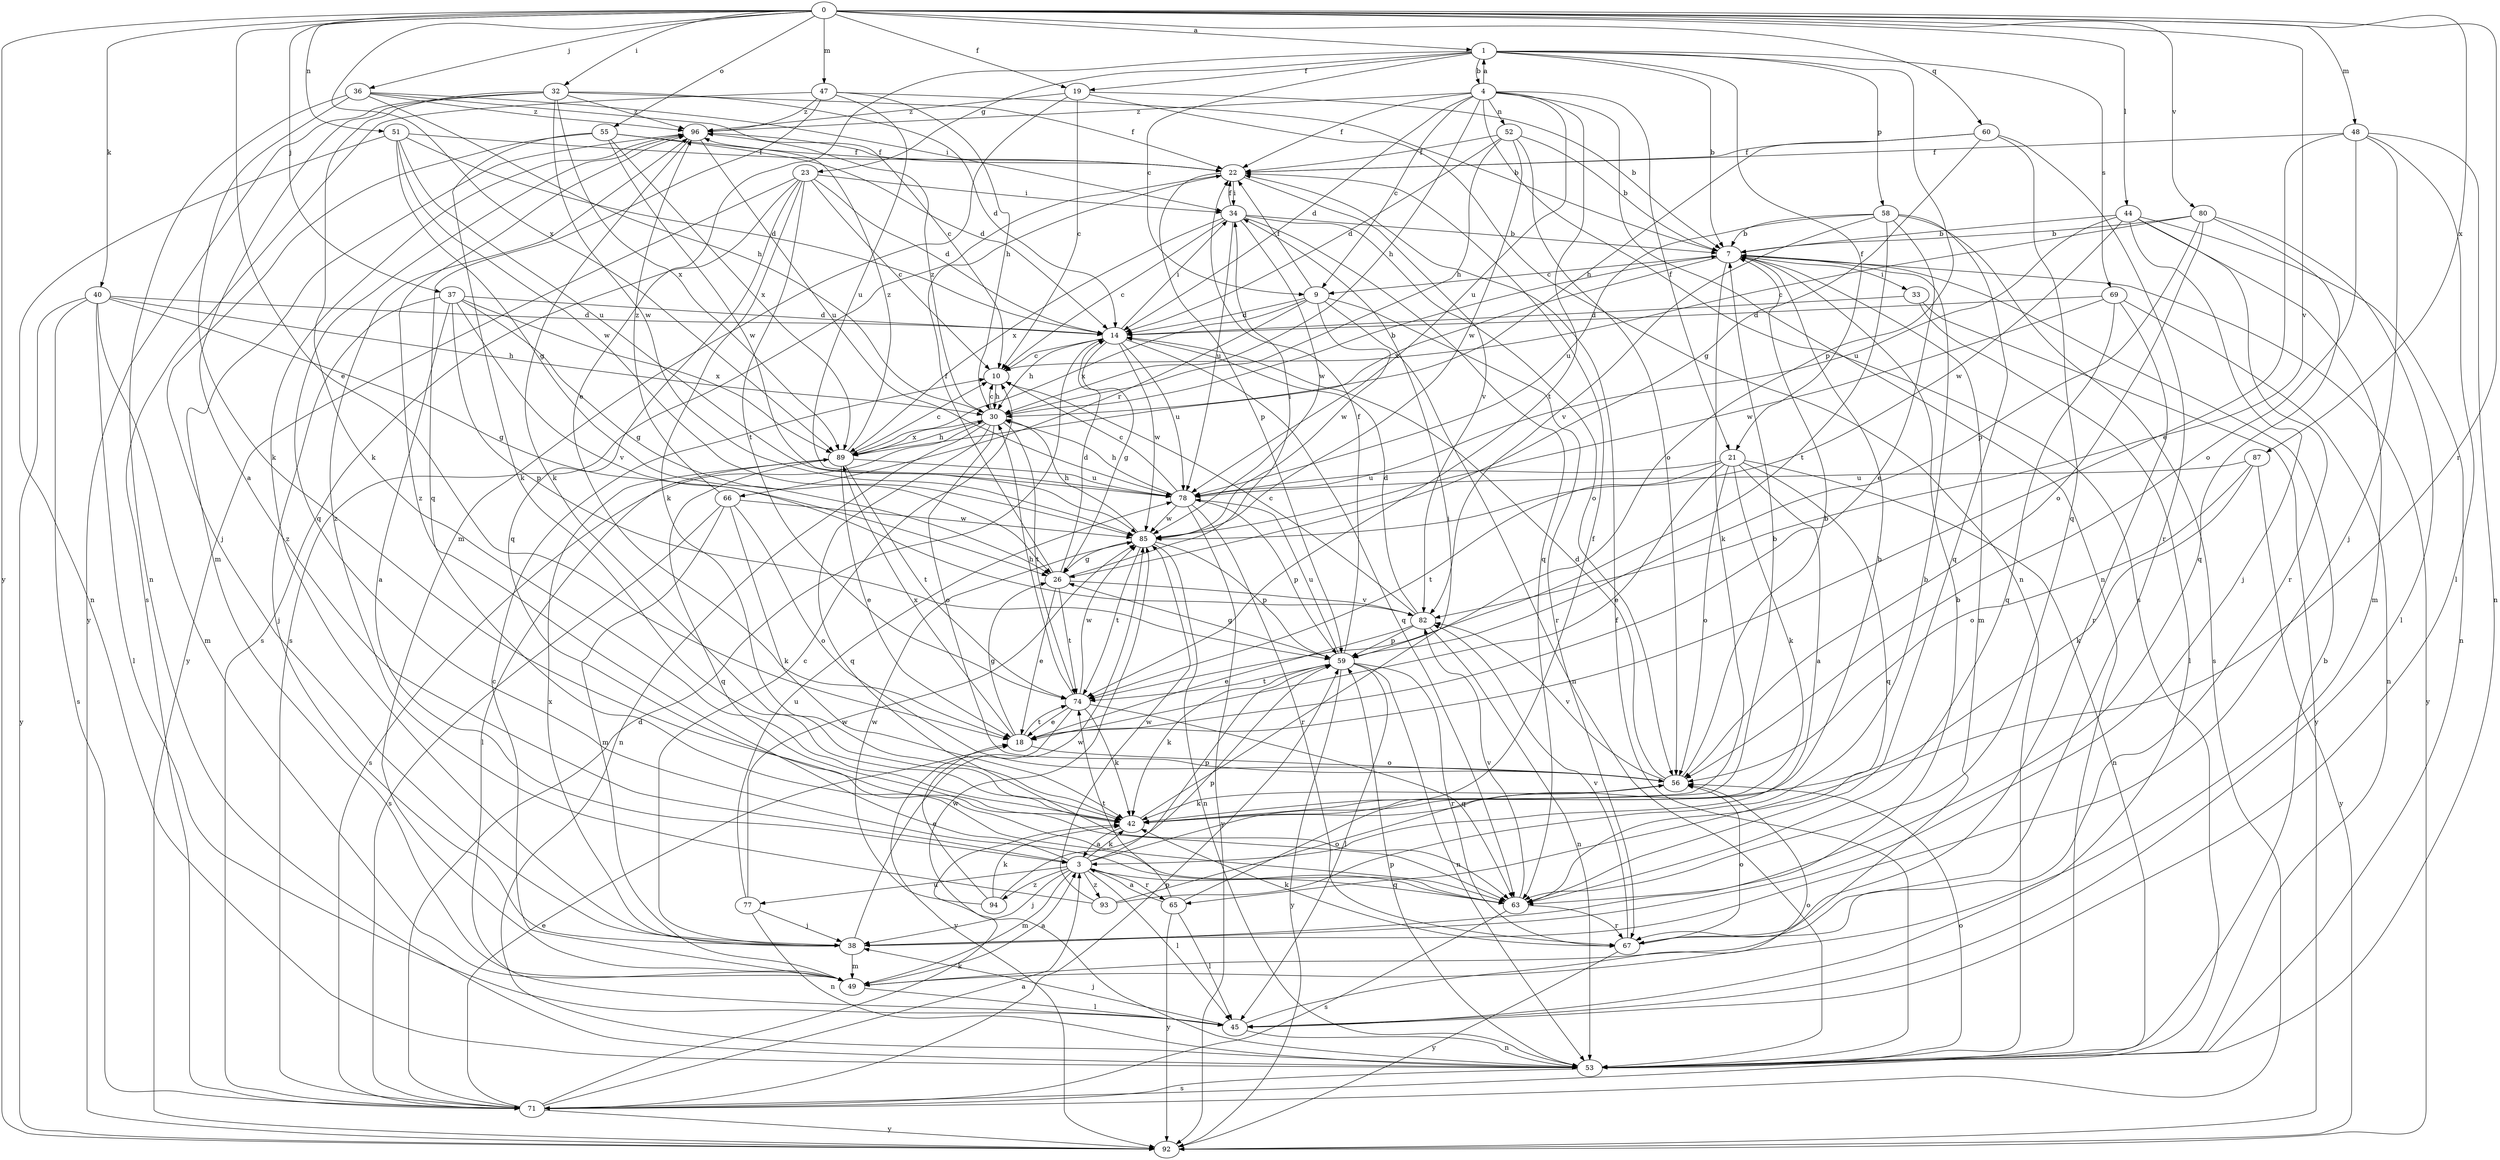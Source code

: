 strict digraph  {
0;
1;
3;
4;
7;
9;
10;
14;
18;
19;
21;
22;
23;
26;
30;
32;
33;
34;
36;
37;
38;
40;
42;
44;
45;
47;
48;
49;
51;
52;
53;
55;
56;
58;
59;
60;
63;
65;
66;
67;
69;
71;
74;
77;
78;
80;
82;
85;
87;
89;
92;
93;
94;
96;
0 -> 1  [label=a];
0 -> 18  [label=e];
0 -> 19  [label=f];
0 -> 32  [label=i];
0 -> 36  [label=j];
0 -> 37  [label=j];
0 -> 40  [label=k];
0 -> 44  [label=l];
0 -> 47  [label=m];
0 -> 48  [label=m];
0 -> 51  [label=n];
0 -> 55  [label=o];
0 -> 60  [label=q];
0 -> 65  [label=r];
0 -> 80  [label=v];
0 -> 82  [label=v];
0 -> 87  [label=x];
0 -> 89  [label=x];
0 -> 92  [label=y];
1 -> 4  [label=b];
1 -> 7  [label=b];
1 -> 9  [label=c];
1 -> 18  [label=e];
1 -> 19  [label=f];
1 -> 21  [label=f];
1 -> 23  [label=g];
1 -> 58  [label=p];
1 -> 59  [label=p];
1 -> 69  [label=s];
3 -> 7  [label=b];
3 -> 38  [label=j];
3 -> 42  [label=k];
3 -> 45  [label=l];
3 -> 49  [label=m];
3 -> 59  [label=p];
3 -> 63  [label=q];
3 -> 65  [label=r];
3 -> 77  [label=u];
3 -> 93  [label=z];
3 -> 94  [label=z];
3 -> 96  [label=z];
4 -> 1  [label=a];
4 -> 9  [label=c];
4 -> 14  [label=d];
4 -> 21  [label=f];
4 -> 22  [label=f];
4 -> 30  [label=h];
4 -> 52  [label=n];
4 -> 53  [label=n];
4 -> 71  [label=s];
4 -> 74  [label=t];
4 -> 78  [label=u];
4 -> 96  [label=z];
7 -> 9  [label=c];
7 -> 33  [label=i];
7 -> 42  [label=k];
7 -> 49  [label=m];
7 -> 89  [label=x];
7 -> 92  [label=y];
9 -> 14  [label=d];
9 -> 22  [label=f];
9 -> 53  [label=n];
9 -> 66  [label=r];
9 -> 67  [label=r];
9 -> 85  [label=w];
9 -> 89  [label=x];
10 -> 30  [label=h];
14 -> 10  [label=c];
14 -> 26  [label=g];
14 -> 30  [label=h];
14 -> 34  [label=i];
14 -> 63  [label=q];
14 -> 78  [label=u];
14 -> 85  [label=w];
18 -> 26  [label=g];
18 -> 56  [label=o];
18 -> 74  [label=t];
18 -> 89  [label=x];
19 -> 7  [label=b];
19 -> 10  [label=c];
19 -> 49  [label=m];
19 -> 53  [label=n];
19 -> 96  [label=z];
21 -> 3  [label=a];
21 -> 18  [label=e];
21 -> 42  [label=k];
21 -> 53  [label=n];
21 -> 56  [label=o];
21 -> 63  [label=q];
21 -> 74  [label=t];
21 -> 78  [label=u];
22 -> 34  [label=i];
22 -> 59  [label=p];
22 -> 71  [label=s];
22 -> 82  [label=v];
23 -> 10  [label=c];
23 -> 14  [label=d];
23 -> 34  [label=i];
23 -> 42  [label=k];
23 -> 63  [label=q];
23 -> 71  [label=s];
23 -> 74  [label=t];
23 -> 92  [label=y];
26 -> 14  [label=d];
26 -> 18  [label=e];
26 -> 22  [label=f];
26 -> 34  [label=i];
26 -> 74  [label=t];
26 -> 82  [label=v];
30 -> 7  [label=b];
30 -> 10  [label=c];
30 -> 53  [label=n];
30 -> 56  [label=o];
30 -> 63  [label=q];
30 -> 71  [label=s];
30 -> 74  [label=t];
30 -> 89  [label=x];
30 -> 96  [label=z];
32 -> 3  [label=a];
32 -> 14  [label=d];
32 -> 22  [label=f];
32 -> 42  [label=k];
32 -> 85  [label=w];
32 -> 89  [label=x];
32 -> 92  [label=y];
32 -> 96  [label=z];
33 -> 14  [label=d];
33 -> 45  [label=l];
33 -> 92  [label=y];
34 -> 7  [label=b];
34 -> 10  [label=c];
34 -> 22  [label=f];
34 -> 56  [label=o];
34 -> 63  [label=q];
34 -> 78  [label=u];
34 -> 85  [label=w];
34 -> 89  [label=x];
36 -> 10  [label=c];
36 -> 30  [label=h];
36 -> 34  [label=i];
36 -> 42  [label=k];
36 -> 53  [label=n];
36 -> 96  [label=z];
37 -> 3  [label=a];
37 -> 14  [label=d];
37 -> 26  [label=g];
37 -> 38  [label=j];
37 -> 59  [label=p];
37 -> 82  [label=v];
37 -> 89  [label=x];
38 -> 7  [label=b];
38 -> 10  [label=c];
38 -> 49  [label=m];
38 -> 85  [label=w];
38 -> 89  [label=x];
38 -> 96  [label=z];
40 -> 14  [label=d];
40 -> 26  [label=g];
40 -> 30  [label=h];
40 -> 45  [label=l];
40 -> 49  [label=m];
40 -> 71  [label=s];
40 -> 92  [label=y];
42 -> 3  [label=a];
42 -> 7  [label=b];
42 -> 34  [label=i];
44 -> 7  [label=b];
44 -> 38  [label=j];
44 -> 49  [label=m];
44 -> 53  [label=n];
44 -> 67  [label=r];
44 -> 78  [label=u];
44 -> 85  [label=w];
45 -> 38  [label=j];
45 -> 53  [label=n];
45 -> 56  [label=o];
47 -> 7  [label=b];
47 -> 30  [label=h];
47 -> 63  [label=q];
47 -> 71  [label=s];
47 -> 78  [label=u];
47 -> 96  [label=z];
48 -> 18  [label=e];
48 -> 22  [label=f];
48 -> 38  [label=j];
48 -> 45  [label=l];
48 -> 53  [label=n];
48 -> 56  [label=o];
49 -> 3  [label=a];
49 -> 10  [label=c];
49 -> 45  [label=l];
51 -> 14  [label=d];
51 -> 22  [label=f];
51 -> 26  [label=g];
51 -> 53  [label=n];
51 -> 78  [label=u];
51 -> 85  [label=w];
52 -> 7  [label=b];
52 -> 14  [label=d];
52 -> 22  [label=f];
52 -> 30  [label=h];
52 -> 56  [label=o];
52 -> 85  [label=w];
53 -> 7  [label=b];
53 -> 22  [label=f];
53 -> 56  [label=o];
53 -> 59  [label=p];
53 -> 71  [label=s];
53 -> 85  [label=w];
55 -> 14  [label=d];
55 -> 22  [label=f];
55 -> 38  [label=j];
55 -> 42  [label=k];
55 -> 85  [label=w];
55 -> 89  [label=x];
56 -> 7  [label=b];
56 -> 14  [label=d];
56 -> 42  [label=k];
56 -> 82  [label=v];
58 -> 7  [label=b];
58 -> 18  [label=e];
58 -> 63  [label=q];
58 -> 71  [label=s];
58 -> 74  [label=t];
58 -> 78  [label=u];
58 -> 82  [label=v];
59 -> 22  [label=f];
59 -> 26  [label=g];
59 -> 42  [label=k];
59 -> 45  [label=l];
59 -> 53  [label=n];
59 -> 67  [label=r];
59 -> 74  [label=t];
59 -> 78  [label=u];
59 -> 92  [label=y];
60 -> 22  [label=f];
60 -> 26  [label=g];
60 -> 30  [label=h];
60 -> 63  [label=q];
60 -> 67  [label=r];
63 -> 67  [label=r];
63 -> 71  [label=s];
63 -> 82  [label=v];
65 -> 3  [label=a];
65 -> 22  [label=f];
65 -> 45  [label=l];
65 -> 74  [label=t];
65 -> 92  [label=y];
66 -> 42  [label=k];
66 -> 49  [label=m];
66 -> 56  [label=o];
66 -> 71  [label=s];
66 -> 85  [label=w];
66 -> 96  [label=z];
67 -> 42  [label=k];
67 -> 56  [label=o];
67 -> 82  [label=v];
67 -> 92  [label=y];
69 -> 14  [label=d];
69 -> 53  [label=n];
69 -> 63  [label=q];
69 -> 67  [label=r];
69 -> 85  [label=w];
71 -> 3  [label=a];
71 -> 14  [label=d];
71 -> 18  [label=e];
71 -> 42  [label=k];
71 -> 59  [label=p];
71 -> 92  [label=y];
74 -> 18  [label=e];
74 -> 30  [label=h];
74 -> 42  [label=k];
74 -> 63  [label=q];
74 -> 85  [label=w];
74 -> 92  [label=y];
77 -> 38  [label=j];
77 -> 53  [label=n];
77 -> 78  [label=u];
77 -> 85  [label=w];
78 -> 10  [label=c];
78 -> 30  [label=h];
78 -> 59  [label=p];
78 -> 67  [label=r];
78 -> 85  [label=w];
78 -> 92  [label=y];
80 -> 7  [label=b];
80 -> 10  [label=c];
80 -> 45  [label=l];
80 -> 56  [label=o];
80 -> 59  [label=p];
80 -> 63  [label=q];
82 -> 10  [label=c];
82 -> 14  [label=d];
82 -> 18  [label=e];
82 -> 53  [label=n];
82 -> 59  [label=p];
85 -> 26  [label=g];
85 -> 30  [label=h];
85 -> 53  [label=n];
85 -> 59  [label=p];
85 -> 74  [label=t];
87 -> 42  [label=k];
87 -> 56  [label=o];
87 -> 78  [label=u];
87 -> 92  [label=y];
89 -> 10  [label=c];
89 -> 18  [label=e];
89 -> 30  [label=h];
89 -> 45  [label=l];
89 -> 63  [label=q];
89 -> 74  [label=t];
89 -> 78  [label=u];
89 -> 96  [label=z];
93 -> 7  [label=b];
93 -> 56  [label=o];
93 -> 85  [label=w];
93 -> 96  [label=z];
94 -> 18  [label=e];
94 -> 42  [label=k];
94 -> 59  [label=p];
94 -> 85  [label=w];
96 -> 22  [label=f];
96 -> 42  [label=k];
96 -> 49  [label=m];
96 -> 63  [label=q];
96 -> 78  [label=u];
}
